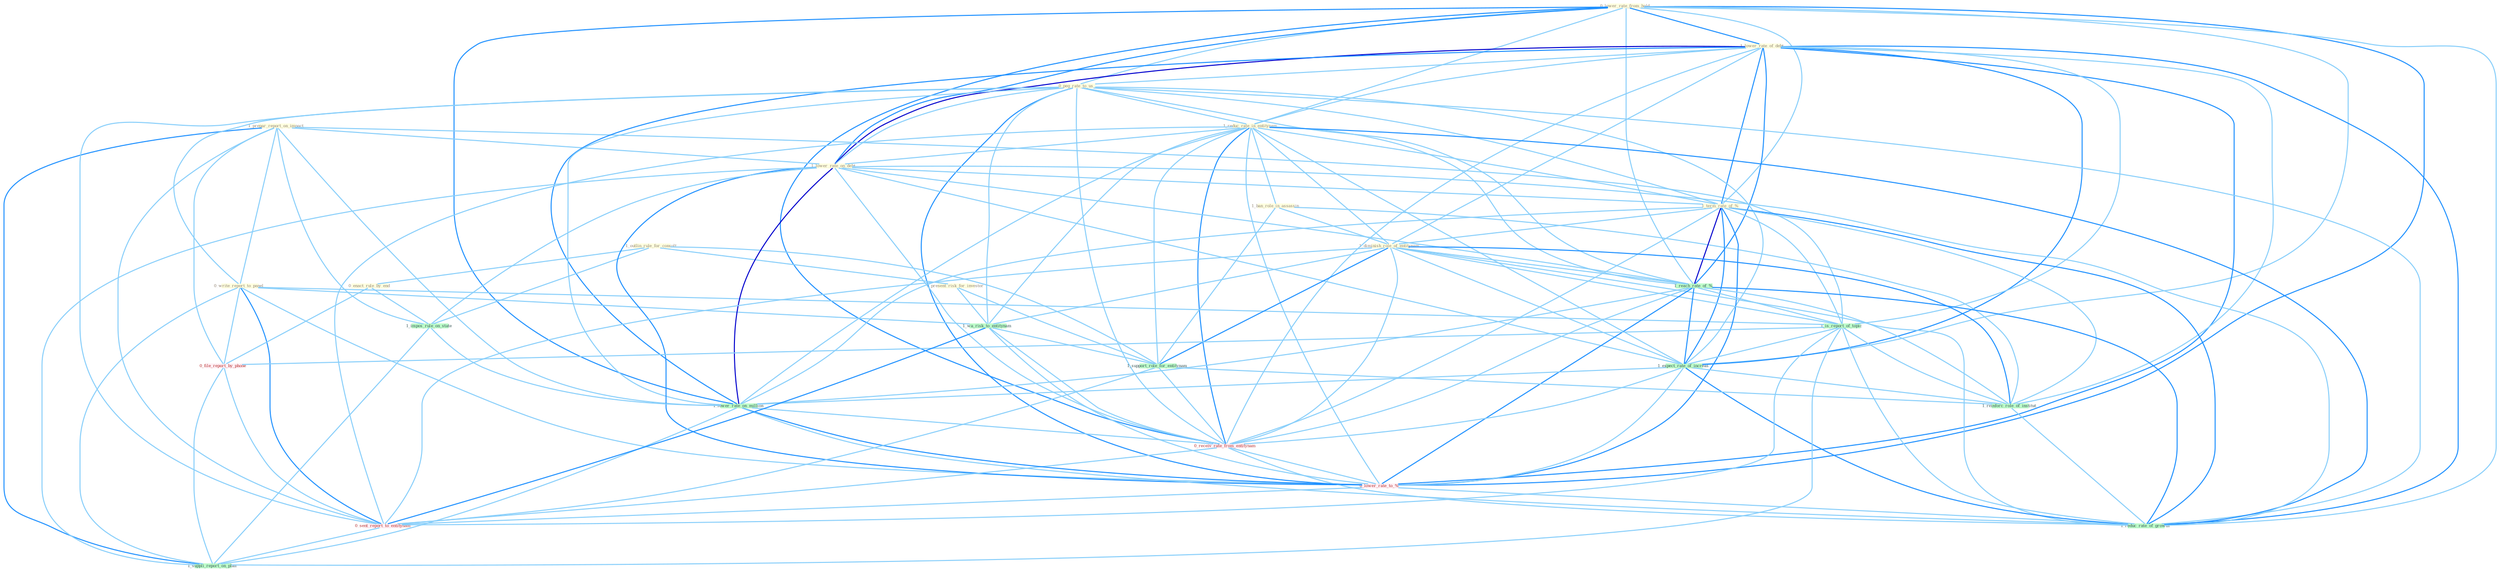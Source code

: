 Graph G{ 
    node
    [shape=polygon,style=filled,width=.5,height=.06,color="#BDFCC9",fixedsize=true,fontsize=4,
    fontcolor="#2f4f4f"];
    {node
    [color="#ffffe0", fontcolor="#8b7d6b"] "0_lower_rate_from_hold " "1_prepar_report_on_impact " "1_lower_rate_of_debt " "0_peg_rate_to_us " "0_write_report_to_panel " "1_reduc_rate_in_entitynam " "1_ban_role_in_assassin " "1_outlin_rule_for_consult " "0_enact_rule_by_end " "1_lower_rate_on_debt " "1_present_risk_for_investor " "1_term_rate_of_% " "1_diminish_role_of_entitynam "}
{node [color="#fff0f5", fontcolor="#b22222"] "0_receiv_rate_from_entitynam " "0_file_report_by_phone " "0_lower_rate_to_% " "0_sent_report_to_entitynam "}
edge [color="#B0E2FF"];

	"0_lower_rate_from_hold " -- "1_lower_rate_of_debt " [w="2", color="#1e90ff" , len=0.8];
	"0_lower_rate_from_hold " -- "0_peg_rate_to_us " [w="1", color="#87cefa" ];
	"0_lower_rate_from_hold " -- "1_reduc_rate_in_entitynam " [w="1", color="#87cefa" ];
	"0_lower_rate_from_hold " -- "1_lower_rate_on_debt " [w="2", color="#1e90ff" , len=0.8];
	"0_lower_rate_from_hold " -- "1_term_rate_of_% " [w="1", color="#87cefa" ];
	"0_lower_rate_from_hold " -- "1_reach_rate_of_% " [w="1", color="#87cefa" ];
	"0_lower_rate_from_hold " -- "1_expect_rate_of_increas " [w="1", color="#87cefa" ];
	"0_lower_rate_from_hold " -- "1_lower_rate_on_million " [w="2", color="#1e90ff" , len=0.8];
	"0_lower_rate_from_hold " -- "0_receiv_rate_from_entitynam " [w="2", color="#1e90ff" , len=0.8];
	"0_lower_rate_from_hold " -- "0_lower_rate_to_% " [w="2", color="#1e90ff" , len=0.8];
	"0_lower_rate_from_hold " -- "1_reduc_rate_of_growth " [w="1", color="#87cefa" ];
	"1_prepar_report_on_impact " -- "0_write_report_to_panel " [w="1", color="#87cefa" ];
	"1_prepar_report_on_impact " -- "1_lower_rate_on_debt " [w="1", color="#87cefa" ];
	"1_prepar_report_on_impact " -- "1_impos_rule_on_state " [w="1", color="#87cefa" ];
	"1_prepar_report_on_impact " -- "1_is_report_of_topic " [w="1", color="#87cefa" ];
	"1_prepar_report_on_impact " -- "1_lower_rate_on_million " [w="1", color="#87cefa" ];
	"1_prepar_report_on_impact " -- "0_file_report_by_phone " [w="1", color="#87cefa" ];
	"1_prepar_report_on_impact " -- "0_sent_report_to_entitynam " [w="1", color="#87cefa" ];
	"1_prepar_report_on_impact " -- "1_suppli_report_on_plan " [w="2", color="#1e90ff" , len=0.8];
	"1_lower_rate_of_debt " -- "0_peg_rate_to_us " [w="1", color="#87cefa" ];
	"1_lower_rate_of_debt " -- "1_reduc_rate_in_entitynam " [w="1", color="#87cefa" ];
	"1_lower_rate_of_debt " -- "1_lower_rate_on_debt " [w="3", color="#0000cd" , len=0.6];
	"1_lower_rate_of_debt " -- "1_term_rate_of_% " [w="2", color="#1e90ff" , len=0.8];
	"1_lower_rate_of_debt " -- "1_diminish_role_of_entitynam " [w="1", color="#87cefa" ];
	"1_lower_rate_of_debt " -- "1_reach_rate_of_% " [w="2", color="#1e90ff" , len=0.8];
	"1_lower_rate_of_debt " -- "1_is_report_of_topic " [w="1", color="#87cefa" ];
	"1_lower_rate_of_debt " -- "1_expect_rate_of_increas " [w="2", color="#1e90ff" , len=0.8];
	"1_lower_rate_of_debt " -- "1_reinforc_role_of_institut " [w="1", color="#87cefa" ];
	"1_lower_rate_of_debt " -- "1_lower_rate_on_million " [w="2", color="#1e90ff" , len=0.8];
	"1_lower_rate_of_debt " -- "0_receiv_rate_from_entitynam " [w="1", color="#87cefa" ];
	"1_lower_rate_of_debt " -- "0_lower_rate_to_% " [w="2", color="#1e90ff" , len=0.8];
	"1_lower_rate_of_debt " -- "1_reduc_rate_of_growth " [w="2", color="#1e90ff" , len=0.8];
	"0_peg_rate_to_us " -- "0_write_report_to_panel " [w="1", color="#87cefa" ];
	"0_peg_rate_to_us " -- "1_reduc_rate_in_entitynam " [w="1", color="#87cefa" ];
	"0_peg_rate_to_us " -- "1_lower_rate_on_debt " [w="1", color="#87cefa" ];
	"0_peg_rate_to_us " -- "1_term_rate_of_% " [w="1", color="#87cefa" ];
	"0_peg_rate_to_us " -- "1_wa_risk_to_entitynam " [w="1", color="#87cefa" ];
	"0_peg_rate_to_us " -- "1_reach_rate_of_% " [w="1", color="#87cefa" ];
	"0_peg_rate_to_us " -- "1_expect_rate_of_increas " [w="1", color="#87cefa" ];
	"0_peg_rate_to_us " -- "1_lower_rate_on_million " [w="1", color="#87cefa" ];
	"0_peg_rate_to_us " -- "0_receiv_rate_from_entitynam " [w="1", color="#87cefa" ];
	"0_peg_rate_to_us " -- "0_lower_rate_to_% " [w="2", color="#1e90ff" , len=0.8];
	"0_peg_rate_to_us " -- "0_sent_report_to_entitynam " [w="1", color="#87cefa" ];
	"0_peg_rate_to_us " -- "1_reduc_rate_of_growth " [w="1", color="#87cefa" ];
	"0_write_report_to_panel " -- "1_wa_risk_to_entitynam " [w="1", color="#87cefa" ];
	"0_write_report_to_panel " -- "1_is_report_of_topic " [w="1", color="#87cefa" ];
	"0_write_report_to_panel " -- "0_file_report_by_phone " [w="1", color="#87cefa" ];
	"0_write_report_to_panel " -- "0_lower_rate_to_% " [w="1", color="#87cefa" ];
	"0_write_report_to_panel " -- "0_sent_report_to_entitynam " [w="2", color="#1e90ff" , len=0.8];
	"0_write_report_to_panel " -- "1_suppli_report_on_plan " [w="1", color="#87cefa" ];
	"1_reduc_rate_in_entitynam " -- "1_ban_role_in_assassin " [w="1", color="#87cefa" ];
	"1_reduc_rate_in_entitynam " -- "1_lower_rate_on_debt " [w="1", color="#87cefa" ];
	"1_reduc_rate_in_entitynam " -- "1_term_rate_of_% " [w="1", color="#87cefa" ];
	"1_reduc_rate_in_entitynam " -- "1_diminish_role_of_entitynam " [w="1", color="#87cefa" ];
	"1_reduc_rate_in_entitynam " -- "1_wa_risk_to_entitynam " [w="1", color="#87cefa" ];
	"1_reduc_rate_in_entitynam " -- "1_support_role_for_entitynam " [w="1", color="#87cefa" ];
	"1_reduc_rate_in_entitynam " -- "1_reach_rate_of_% " [w="1", color="#87cefa" ];
	"1_reduc_rate_in_entitynam " -- "1_expect_rate_of_increas " [w="1", color="#87cefa" ];
	"1_reduc_rate_in_entitynam " -- "1_lower_rate_on_million " [w="1", color="#87cefa" ];
	"1_reduc_rate_in_entitynam " -- "0_receiv_rate_from_entitynam " [w="2", color="#1e90ff" , len=0.8];
	"1_reduc_rate_in_entitynam " -- "0_lower_rate_to_% " [w="1", color="#87cefa" ];
	"1_reduc_rate_in_entitynam " -- "0_sent_report_to_entitynam " [w="1", color="#87cefa" ];
	"1_reduc_rate_in_entitynam " -- "1_reduc_rate_of_growth " [w="2", color="#1e90ff" , len=0.8];
	"1_ban_role_in_assassin " -- "1_diminish_role_of_entitynam " [w="1", color="#87cefa" ];
	"1_ban_role_in_assassin " -- "1_support_role_for_entitynam " [w="1", color="#87cefa" ];
	"1_ban_role_in_assassin " -- "1_reinforc_role_of_institut " [w="1", color="#87cefa" ];
	"1_outlin_rule_for_consult " -- "0_enact_rule_by_end " [w="1", color="#87cefa" ];
	"1_outlin_rule_for_consult " -- "1_present_risk_for_investor " [w="1", color="#87cefa" ];
	"1_outlin_rule_for_consult " -- "1_impos_rule_on_state " [w="1", color="#87cefa" ];
	"1_outlin_rule_for_consult " -- "1_support_role_for_entitynam " [w="1", color="#87cefa" ];
	"0_enact_rule_by_end " -- "1_impos_rule_on_state " [w="1", color="#87cefa" ];
	"0_enact_rule_by_end " -- "0_file_report_by_phone " [w="1", color="#87cefa" ];
	"1_lower_rate_on_debt " -- "1_term_rate_of_% " [w="1", color="#87cefa" ];
	"1_lower_rate_on_debt " -- "1_impos_rule_on_state " [w="1", color="#87cefa" ];
	"1_lower_rate_on_debt " -- "1_reach_rate_of_% " [w="1", color="#87cefa" ];
	"1_lower_rate_on_debt " -- "1_expect_rate_of_increas " [w="1", color="#87cefa" ];
	"1_lower_rate_on_debt " -- "1_lower_rate_on_million " [w="3", color="#0000cd" , len=0.6];
	"1_lower_rate_on_debt " -- "0_receiv_rate_from_entitynam " [w="1", color="#87cefa" ];
	"1_lower_rate_on_debt " -- "0_lower_rate_to_% " [w="2", color="#1e90ff" , len=0.8];
	"1_lower_rate_on_debt " -- "1_suppli_report_on_plan " [w="1", color="#87cefa" ];
	"1_lower_rate_on_debt " -- "1_reduc_rate_of_growth " [w="1", color="#87cefa" ];
	"1_present_risk_for_investor " -- "1_wa_risk_to_entitynam " [w="1", color="#87cefa" ];
	"1_present_risk_for_investor " -- "1_support_role_for_entitynam " [w="1", color="#87cefa" ];
	"1_term_rate_of_% " -- "1_diminish_role_of_entitynam " [w="1", color="#87cefa" ];
	"1_term_rate_of_% " -- "1_reach_rate_of_% " [w="3", color="#0000cd" , len=0.6];
	"1_term_rate_of_% " -- "1_is_report_of_topic " [w="1", color="#87cefa" ];
	"1_term_rate_of_% " -- "1_expect_rate_of_increas " [w="2", color="#1e90ff" , len=0.8];
	"1_term_rate_of_% " -- "1_reinforc_role_of_institut " [w="1", color="#87cefa" ];
	"1_term_rate_of_% " -- "1_lower_rate_on_million " [w="1", color="#87cefa" ];
	"1_term_rate_of_% " -- "0_receiv_rate_from_entitynam " [w="1", color="#87cefa" ];
	"1_term_rate_of_% " -- "0_lower_rate_to_% " [w="2", color="#1e90ff" , len=0.8];
	"1_term_rate_of_% " -- "1_reduc_rate_of_growth " [w="2", color="#1e90ff" , len=0.8];
	"1_diminish_role_of_entitynam " -- "1_wa_risk_to_entitynam " [w="1", color="#87cefa" ];
	"1_diminish_role_of_entitynam " -- "1_support_role_for_entitynam " [w="2", color="#1e90ff" , len=0.8];
	"1_diminish_role_of_entitynam " -- "1_reach_rate_of_% " [w="1", color="#87cefa" ];
	"1_diminish_role_of_entitynam " -- "1_is_report_of_topic " [w="1", color="#87cefa" ];
	"1_diminish_role_of_entitynam " -- "1_expect_rate_of_increas " [w="1", color="#87cefa" ];
	"1_diminish_role_of_entitynam " -- "1_reinforc_role_of_institut " [w="2", color="#1e90ff" , len=0.8];
	"1_diminish_role_of_entitynam " -- "0_receiv_rate_from_entitynam " [w="1", color="#87cefa" ];
	"1_diminish_role_of_entitynam " -- "0_sent_report_to_entitynam " [w="1", color="#87cefa" ];
	"1_diminish_role_of_entitynam " -- "1_reduc_rate_of_growth " [w="1", color="#87cefa" ];
	"1_wa_risk_to_entitynam " -- "1_support_role_for_entitynam " [w="1", color="#87cefa" ];
	"1_wa_risk_to_entitynam " -- "0_receiv_rate_from_entitynam " [w="1", color="#87cefa" ];
	"1_wa_risk_to_entitynam " -- "0_lower_rate_to_% " [w="1", color="#87cefa" ];
	"1_wa_risk_to_entitynam " -- "0_sent_report_to_entitynam " [w="2", color="#1e90ff" , len=0.8];
	"1_impos_rule_on_state " -- "1_lower_rate_on_million " [w="1", color="#87cefa" ];
	"1_impos_rule_on_state " -- "1_suppli_report_on_plan " [w="1", color="#87cefa" ];
	"1_support_role_for_entitynam " -- "1_reinforc_role_of_institut " [w="1", color="#87cefa" ];
	"1_support_role_for_entitynam " -- "0_receiv_rate_from_entitynam " [w="1", color="#87cefa" ];
	"1_support_role_for_entitynam " -- "0_sent_report_to_entitynam " [w="1", color="#87cefa" ];
	"1_reach_rate_of_% " -- "1_is_report_of_topic " [w="1", color="#87cefa" ];
	"1_reach_rate_of_% " -- "1_expect_rate_of_increas " [w="2", color="#1e90ff" , len=0.8];
	"1_reach_rate_of_% " -- "1_reinforc_role_of_institut " [w="1", color="#87cefa" ];
	"1_reach_rate_of_% " -- "1_lower_rate_on_million " [w="1", color="#87cefa" ];
	"1_reach_rate_of_% " -- "0_receiv_rate_from_entitynam " [w="1", color="#87cefa" ];
	"1_reach_rate_of_% " -- "0_lower_rate_to_% " [w="2", color="#1e90ff" , len=0.8];
	"1_reach_rate_of_% " -- "1_reduc_rate_of_growth " [w="2", color="#1e90ff" , len=0.8];
	"1_is_report_of_topic " -- "1_expect_rate_of_increas " [w="1", color="#87cefa" ];
	"1_is_report_of_topic " -- "1_reinforc_role_of_institut " [w="1", color="#87cefa" ];
	"1_is_report_of_topic " -- "0_file_report_by_phone " [w="1", color="#87cefa" ];
	"1_is_report_of_topic " -- "0_sent_report_to_entitynam " [w="1", color="#87cefa" ];
	"1_is_report_of_topic " -- "1_suppli_report_on_plan " [w="1", color="#87cefa" ];
	"1_is_report_of_topic " -- "1_reduc_rate_of_growth " [w="1", color="#87cefa" ];
	"1_expect_rate_of_increas " -- "1_reinforc_role_of_institut " [w="1", color="#87cefa" ];
	"1_expect_rate_of_increas " -- "1_lower_rate_on_million " [w="1", color="#87cefa" ];
	"1_expect_rate_of_increas " -- "0_receiv_rate_from_entitynam " [w="1", color="#87cefa" ];
	"1_expect_rate_of_increas " -- "0_lower_rate_to_% " [w="1", color="#87cefa" ];
	"1_expect_rate_of_increas " -- "1_reduc_rate_of_growth " [w="2", color="#1e90ff" , len=0.8];
	"1_reinforc_role_of_institut " -- "1_reduc_rate_of_growth " [w="1", color="#87cefa" ];
	"1_lower_rate_on_million " -- "0_receiv_rate_from_entitynam " [w="1", color="#87cefa" ];
	"1_lower_rate_on_million " -- "0_lower_rate_to_% " [w="2", color="#1e90ff" , len=0.8];
	"1_lower_rate_on_million " -- "1_suppli_report_on_plan " [w="1", color="#87cefa" ];
	"1_lower_rate_on_million " -- "1_reduc_rate_of_growth " [w="1", color="#87cefa" ];
	"0_receiv_rate_from_entitynam " -- "0_lower_rate_to_% " [w="1", color="#87cefa" ];
	"0_receiv_rate_from_entitynam " -- "0_sent_report_to_entitynam " [w="1", color="#87cefa" ];
	"0_receiv_rate_from_entitynam " -- "1_reduc_rate_of_growth " [w="1", color="#87cefa" ];
	"0_file_report_by_phone " -- "0_sent_report_to_entitynam " [w="1", color="#87cefa" ];
	"0_file_report_by_phone " -- "1_suppli_report_on_plan " [w="1", color="#87cefa" ];
	"0_lower_rate_to_% " -- "0_sent_report_to_entitynam " [w="1", color="#87cefa" ];
	"0_lower_rate_to_% " -- "1_reduc_rate_of_growth " [w="1", color="#87cefa" ];
	"0_sent_report_to_entitynam " -- "1_suppli_report_on_plan " [w="1", color="#87cefa" ];
}